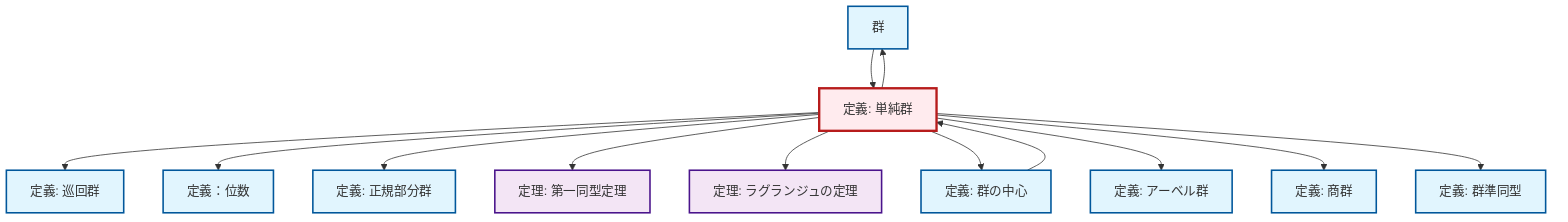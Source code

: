 graph TD
    classDef definition fill:#e1f5fe,stroke:#01579b,stroke-width:2px
    classDef theorem fill:#f3e5f5,stroke:#4a148c,stroke-width:2px
    classDef axiom fill:#fff3e0,stroke:#e65100,stroke-width:2px
    classDef example fill:#e8f5e9,stroke:#1b5e20,stroke-width:2px
    classDef current fill:#ffebee,stroke:#b71c1c,stroke-width:3px
    def-normal-subgroup["定義: 正規部分群"]:::definition
    def-cyclic-group["定義: 巡回群"]:::definition
    def-order["定義：位数"]:::definition
    def-quotient-group["定義: 商群"]:::definition
    thm-first-isomorphism["定理: 第一同型定理"]:::theorem
    def-homomorphism["定義: 群準同型"]:::definition
    def-group["群"]:::definition
    thm-lagrange["定理: ラグランジュの定理"]:::theorem
    def-center-of-group["定義: 群の中心"]:::definition
    def-simple-group["定義: 単純群"]:::definition
    def-abelian-group["定義: アーベル群"]:::definition
    def-simple-group --> def-cyclic-group
    def-simple-group --> def-order
    def-simple-group --> def-group
    def-simple-group --> def-normal-subgroup
    def-simple-group --> thm-first-isomorphism
    def-simple-group --> thm-lagrange
    def-simple-group --> def-center-of-group
    def-group --> def-simple-group
    def-simple-group --> def-abelian-group
    def-simple-group --> def-quotient-group
    def-simple-group --> def-homomorphism
    def-center-of-group --> def-simple-group
    class def-simple-group current